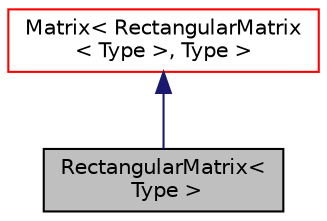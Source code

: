 digraph "RectangularMatrix&lt; Type &gt;"
{
  bgcolor="transparent";
  edge [fontname="Helvetica",fontsize="10",labelfontname="Helvetica",labelfontsize="10"];
  node [fontname="Helvetica",fontsize="10",shape=record];
  Node1 [label="RectangularMatrix\<\l Type \>",height=0.2,width=0.4,color="black", fillcolor="grey75", style="filled" fontcolor="black"];
  Node2 -> Node1 [dir="back",color="midnightblue",fontsize="10",style="solid",fontname="Helvetica"];
  Node2 [label="Matrix\< RectangularMatrix\l\< Type \>, Type \>",height=0.2,width=0.4,color="red",URL="$classFoam_1_1Matrix.html"];
}
